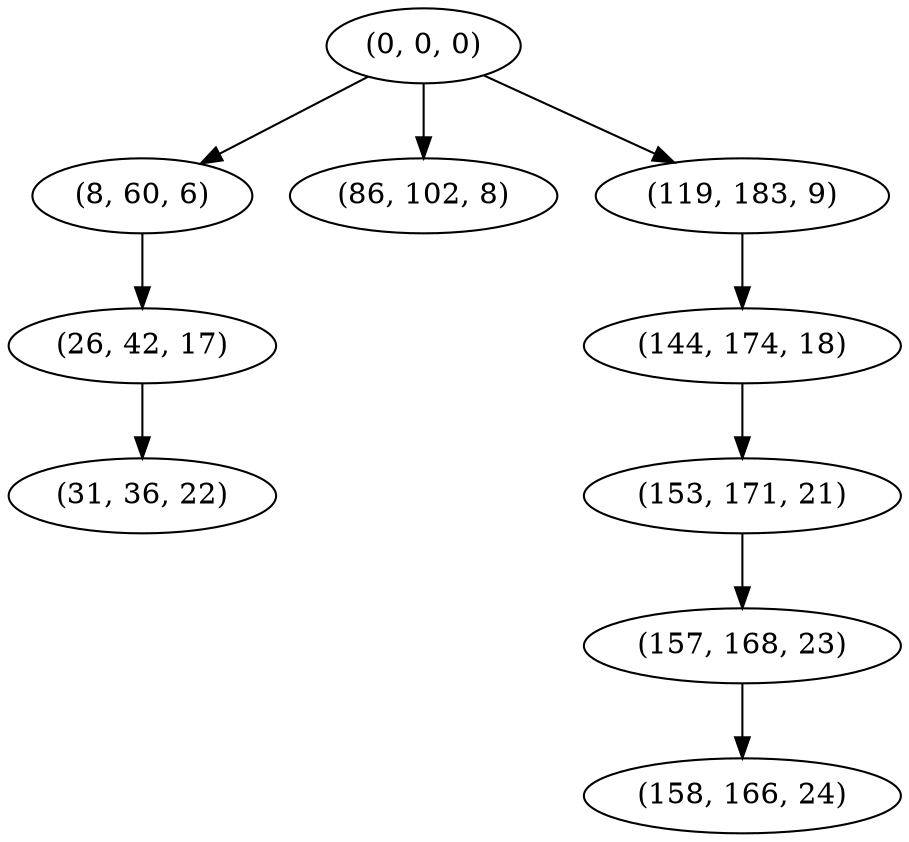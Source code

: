 digraph tree {
    "(0, 0, 0)";
    "(8, 60, 6)";
    "(26, 42, 17)";
    "(31, 36, 22)";
    "(86, 102, 8)";
    "(119, 183, 9)";
    "(144, 174, 18)";
    "(153, 171, 21)";
    "(157, 168, 23)";
    "(158, 166, 24)";
    "(0, 0, 0)" -> "(8, 60, 6)";
    "(0, 0, 0)" -> "(86, 102, 8)";
    "(0, 0, 0)" -> "(119, 183, 9)";
    "(8, 60, 6)" -> "(26, 42, 17)";
    "(26, 42, 17)" -> "(31, 36, 22)";
    "(119, 183, 9)" -> "(144, 174, 18)";
    "(144, 174, 18)" -> "(153, 171, 21)";
    "(153, 171, 21)" -> "(157, 168, 23)";
    "(157, 168, 23)" -> "(158, 166, 24)";
}
